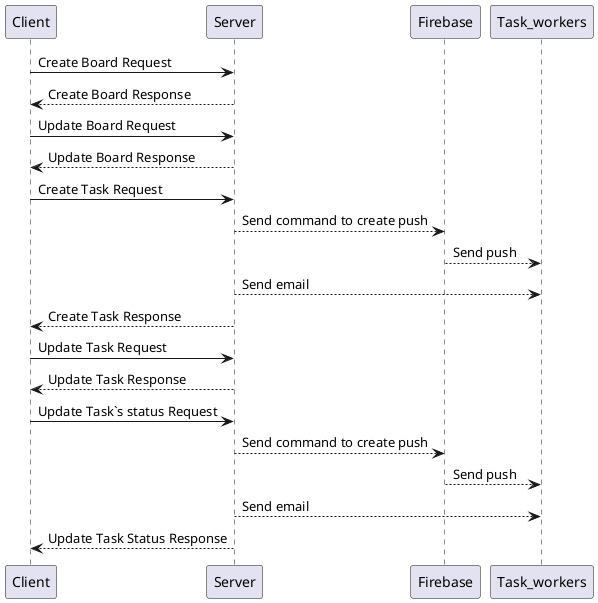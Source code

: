 @startuml boardemail
'https://plantuml.com/sequence-diagram

Client -> Server: Create Board Request 
Server --> Client: Create Board Response

Client -> Server: Update Board Request
Server --> Client: Update Board Response

Client -> Server: Create Task Request 
Server --> Firebase: Send command to create push
Firebase --> Task_workers: Send push
Server --> Task_workers: Send email

Server --> Client: Create Task Response

Client -> Server: Update Task Request
Server --> Client: Update Task Response

Client -> Server: Update Task`s status Request
Server --> Firebase: Send command to create push
Firebase --> Task_workers: Send push
Server --> Task_workers: Send email

Server --> Client: Update Task Status Response


@enduml